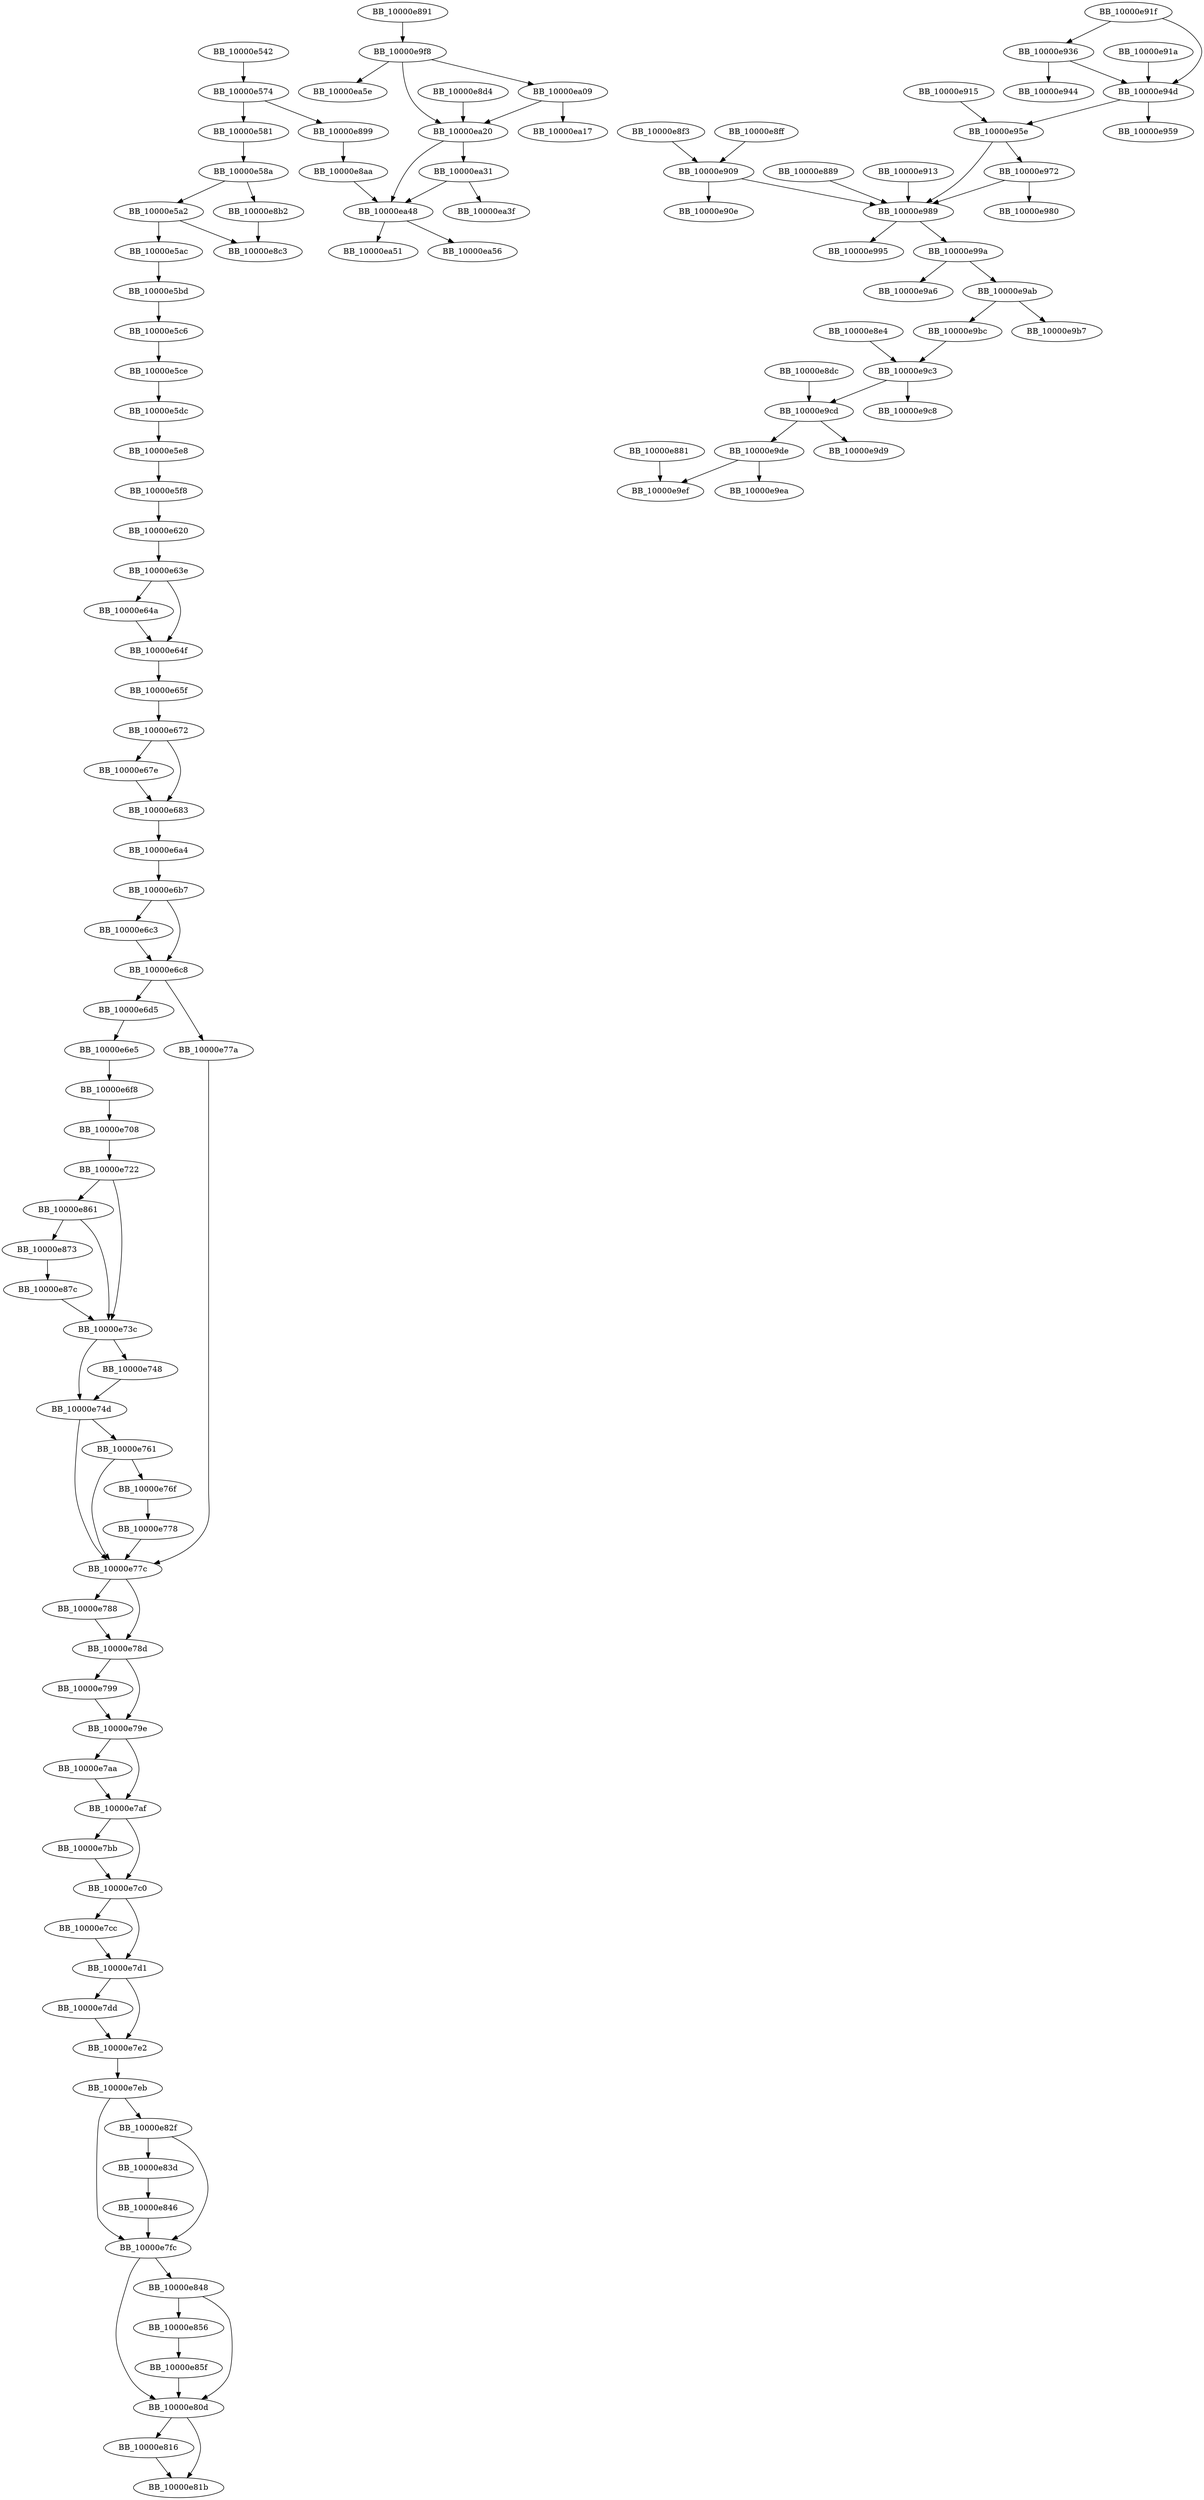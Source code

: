 DiGraph __ZN8HandlePP19respondDownloadFileESt6vectorISsSaISsEEl12HeaderParams{
BB_10000e542->BB_10000e574
BB_10000e574->BB_10000e581
BB_10000e574->BB_10000e899
BB_10000e581->BB_10000e58a
BB_10000e58a->BB_10000e5a2
BB_10000e58a->BB_10000e8b2
BB_10000e5a2->BB_10000e5ac
BB_10000e5a2->BB_10000e8c3
BB_10000e5ac->BB_10000e5bd
BB_10000e5bd->BB_10000e5c6
BB_10000e5c6->BB_10000e5ce
BB_10000e5ce->BB_10000e5dc
BB_10000e5dc->BB_10000e5e8
BB_10000e5e8->BB_10000e5f8
BB_10000e5f8->BB_10000e620
BB_10000e620->BB_10000e63e
BB_10000e63e->BB_10000e64a
BB_10000e63e->BB_10000e64f
BB_10000e64a->BB_10000e64f
BB_10000e64f->BB_10000e65f
BB_10000e65f->BB_10000e672
BB_10000e672->BB_10000e67e
BB_10000e672->BB_10000e683
BB_10000e67e->BB_10000e683
BB_10000e683->BB_10000e6a4
BB_10000e6a4->BB_10000e6b7
BB_10000e6b7->BB_10000e6c3
BB_10000e6b7->BB_10000e6c8
BB_10000e6c3->BB_10000e6c8
BB_10000e6c8->BB_10000e6d5
BB_10000e6c8->BB_10000e77a
BB_10000e6d5->BB_10000e6e5
BB_10000e6e5->BB_10000e6f8
BB_10000e6f8->BB_10000e708
BB_10000e708->BB_10000e722
BB_10000e722->BB_10000e73c
BB_10000e722->BB_10000e861
BB_10000e73c->BB_10000e748
BB_10000e73c->BB_10000e74d
BB_10000e748->BB_10000e74d
BB_10000e74d->BB_10000e761
BB_10000e74d->BB_10000e77c
BB_10000e761->BB_10000e76f
BB_10000e761->BB_10000e77c
BB_10000e76f->BB_10000e778
BB_10000e778->BB_10000e77c
BB_10000e77a->BB_10000e77c
BB_10000e77c->BB_10000e788
BB_10000e77c->BB_10000e78d
BB_10000e788->BB_10000e78d
BB_10000e78d->BB_10000e799
BB_10000e78d->BB_10000e79e
BB_10000e799->BB_10000e79e
BB_10000e79e->BB_10000e7aa
BB_10000e79e->BB_10000e7af
BB_10000e7aa->BB_10000e7af
BB_10000e7af->BB_10000e7bb
BB_10000e7af->BB_10000e7c0
BB_10000e7bb->BB_10000e7c0
BB_10000e7c0->BB_10000e7cc
BB_10000e7c0->BB_10000e7d1
BB_10000e7cc->BB_10000e7d1
BB_10000e7d1->BB_10000e7dd
BB_10000e7d1->BB_10000e7e2
BB_10000e7dd->BB_10000e7e2
BB_10000e7e2->BB_10000e7eb
BB_10000e7eb->BB_10000e7fc
BB_10000e7eb->BB_10000e82f
BB_10000e7fc->BB_10000e80d
BB_10000e7fc->BB_10000e848
BB_10000e80d->BB_10000e816
BB_10000e80d->BB_10000e81b
BB_10000e816->BB_10000e81b
BB_10000e82f->BB_10000e7fc
BB_10000e82f->BB_10000e83d
BB_10000e83d->BB_10000e846
BB_10000e846->BB_10000e7fc
BB_10000e848->BB_10000e80d
BB_10000e848->BB_10000e856
BB_10000e856->BB_10000e85f
BB_10000e85f->BB_10000e80d
BB_10000e861->BB_10000e73c
BB_10000e861->BB_10000e873
BB_10000e873->BB_10000e87c
BB_10000e87c->BB_10000e73c
BB_10000e881->BB_10000e9ef
BB_10000e889->BB_10000e989
BB_10000e891->BB_10000e9f8
BB_10000e899->BB_10000e8aa
BB_10000e8aa->BB_10000ea48
BB_10000e8b2->BB_10000e8c3
BB_10000e8d4->BB_10000ea20
BB_10000e8dc->BB_10000e9cd
BB_10000e8e4->BB_10000e9c3
BB_10000e8f3->BB_10000e909
BB_10000e8ff->BB_10000e909
BB_10000e909->BB_10000e90e
BB_10000e909->BB_10000e989
BB_10000e913->BB_10000e989
BB_10000e915->BB_10000e95e
BB_10000e91a->BB_10000e94d
BB_10000e91f->BB_10000e936
BB_10000e91f->BB_10000e94d
BB_10000e936->BB_10000e944
BB_10000e936->BB_10000e94d
BB_10000e94d->BB_10000e959
BB_10000e94d->BB_10000e95e
BB_10000e95e->BB_10000e972
BB_10000e95e->BB_10000e989
BB_10000e972->BB_10000e980
BB_10000e972->BB_10000e989
BB_10000e989->BB_10000e995
BB_10000e989->BB_10000e99a
BB_10000e99a->BB_10000e9a6
BB_10000e99a->BB_10000e9ab
BB_10000e9ab->BB_10000e9b7
BB_10000e9ab->BB_10000e9bc
BB_10000e9bc->BB_10000e9c3
BB_10000e9c3->BB_10000e9c8
BB_10000e9c3->BB_10000e9cd
BB_10000e9cd->BB_10000e9d9
BB_10000e9cd->BB_10000e9de
BB_10000e9de->BB_10000e9ea
BB_10000e9de->BB_10000e9ef
BB_10000e9f8->BB_10000ea09
BB_10000e9f8->BB_10000ea20
BB_10000e9f8->BB_10000ea5e
BB_10000ea09->BB_10000ea17
BB_10000ea09->BB_10000ea20
BB_10000ea20->BB_10000ea31
BB_10000ea20->BB_10000ea48
BB_10000ea31->BB_10000ea3f
BB_10000ea31->BB_10000ea48
BB_10000ea48->BB_10000ea51
BB_10000ea48->BB_10000ea56
}
